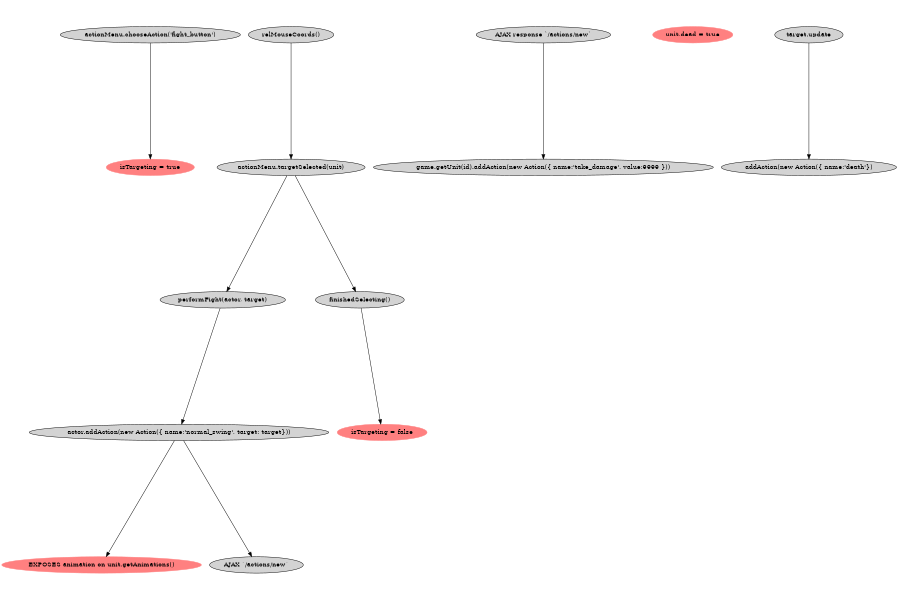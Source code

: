 # dot -Tsvg battleScreen_user_attacks_mob.gv >battleScreen_user_attacks_mob.svg

digraph prof {
	size="6,4"; ratio = fill;

	# logic action


	node [style=filled];

	# user clicks fight button
	"isTargeting = true" [color="1.408 0.498 1.000"];
	"actionMenu.chooseAction('fight_button')" -> "isTargeting = true";

	# user chooses mob/ hero
	"relMouseCoords()" -> "actionMenu.targetSelected(unit)";
	"actionMenu.targetSelected(unit)" -> "performFight(actor, target)";
	"actionMenu.targetSelected(unit)" -> "finishedSelecting()";
	
	"isTargeting = false" [color="1.408 0.498 1.000"];
	"finishedSelecting()" -> "isTargeting = false";

	
	"performFight(actor, target)" -> "actor.addAction(new Action({ name:'normal_swing', target: target}))";
	
	"EXPOSES animation on unit.getAnimations()" [color="1.408 0.498 1.000"]
	"actor.addAction(new Action({ name:'normal_swing', target: target}))" -> "EXPOSES animation on unit.getAnimations()";

	"actor.addAction(new Action({ name:'normal_swing', target: target}))" -> "AJAX `/actions/new`";

  


  "AJAX response `/actions/new`" -> "game.getUnit(id).addAction(new Action({ name:'take_damage', value:9999 }))";
  
  "unit.dead = true" [color="1.408 0.498 1.000"];
	
	"target.update" -> "addAction(new Action({ name:'death'})";
	
}
